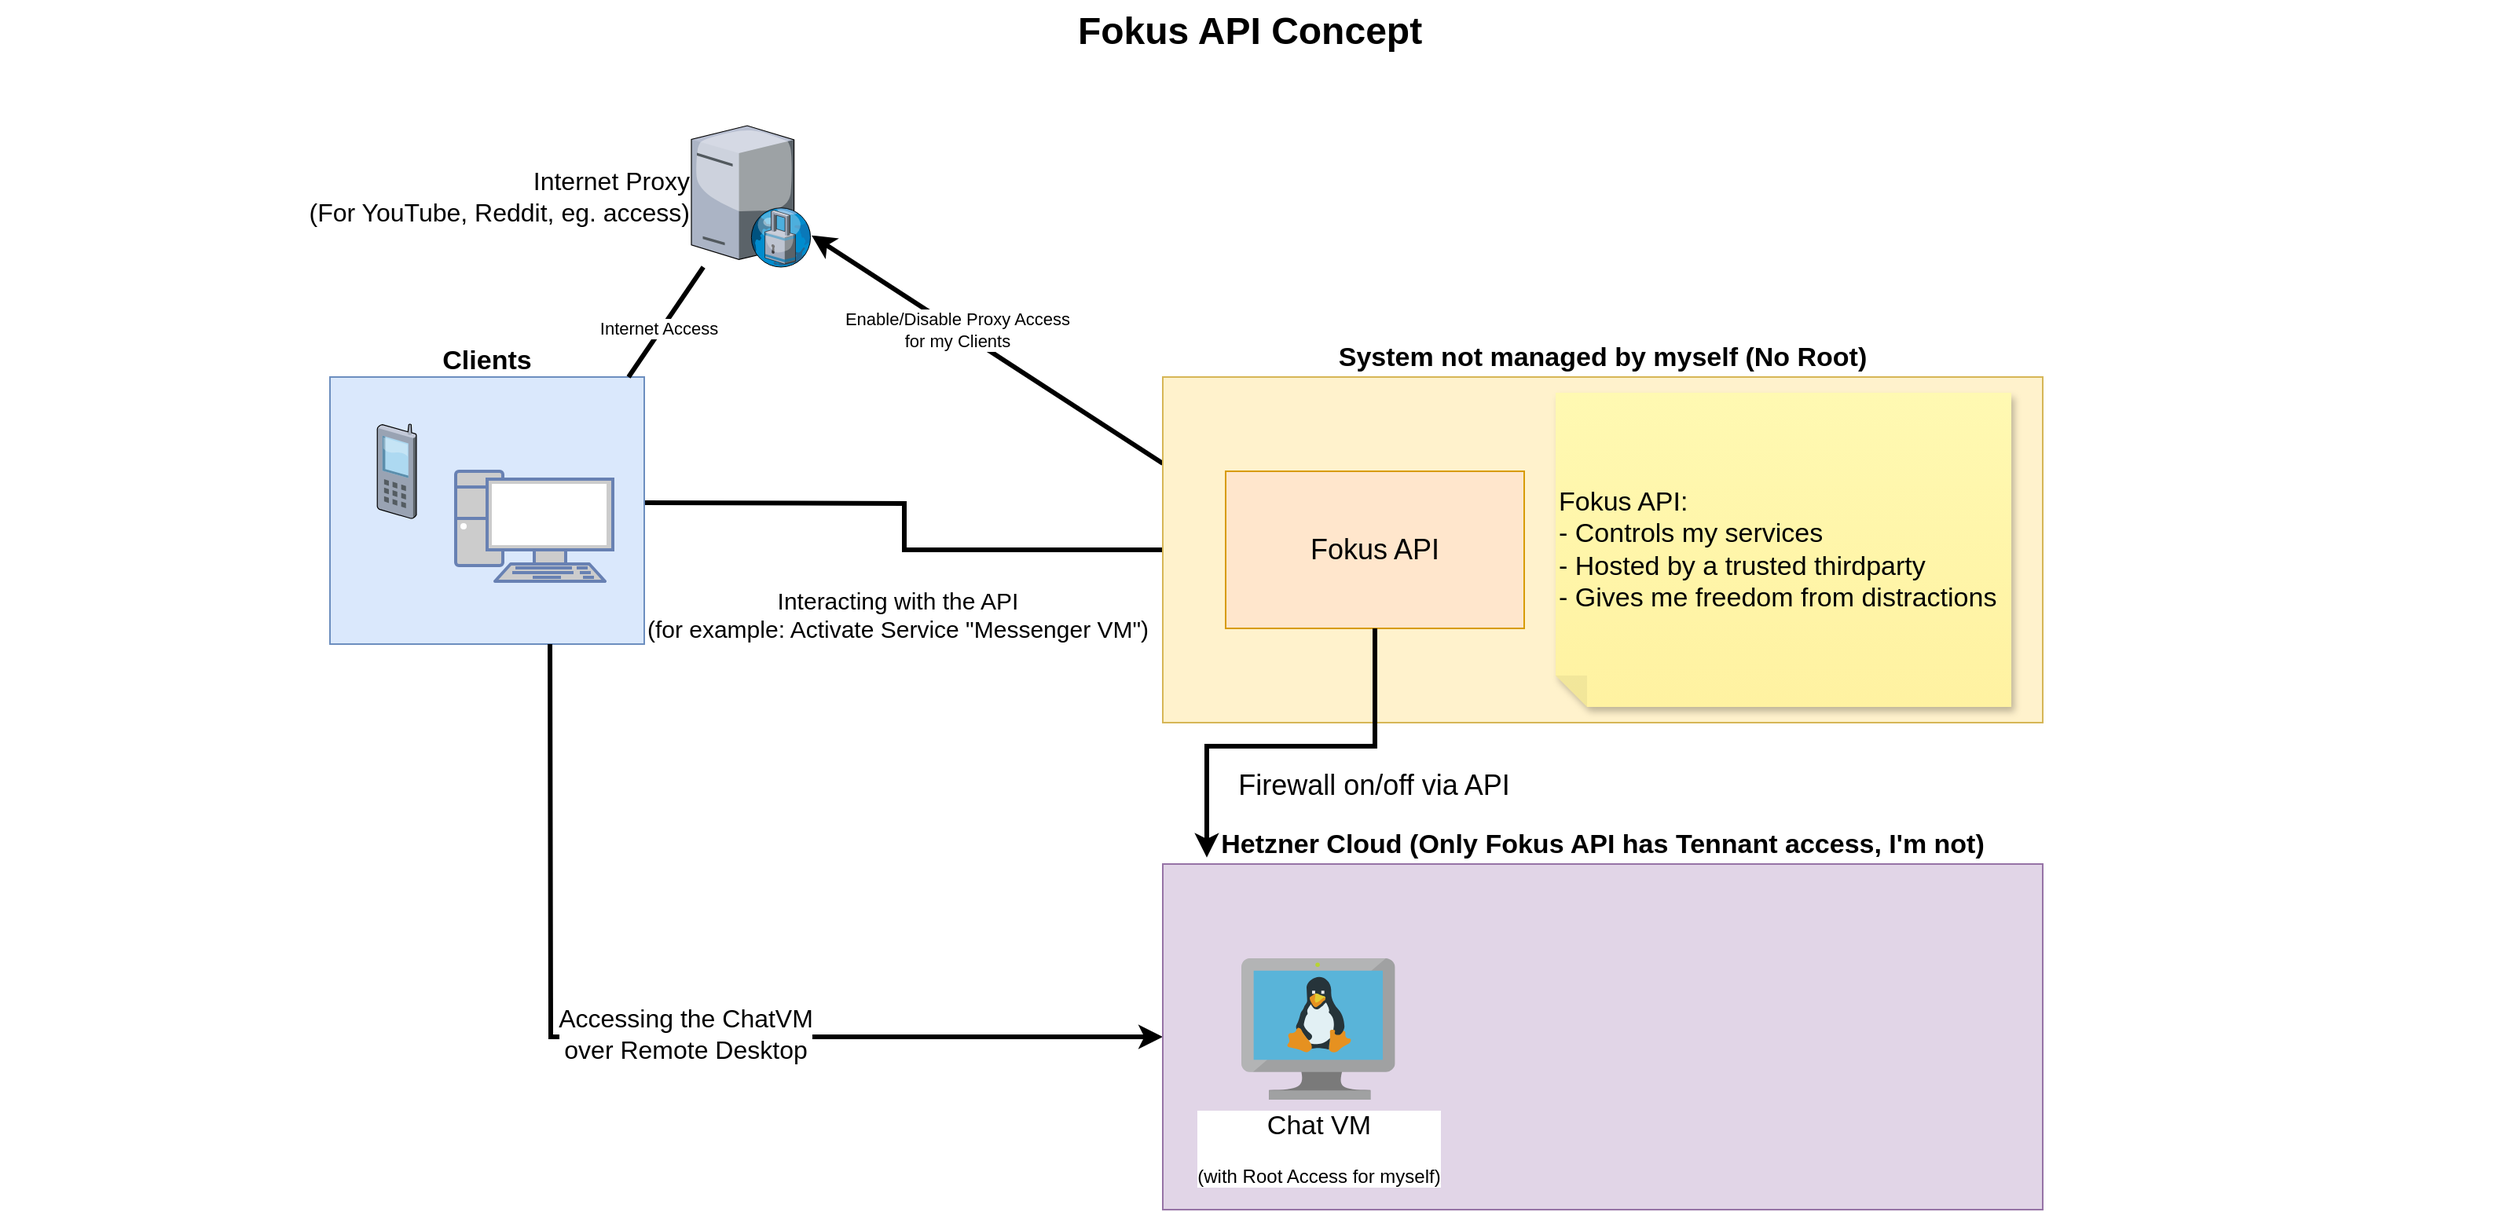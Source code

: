 <mxfile version="24.7.1" type="device">
  <diagram name="Page-1" id="74b105a0-9070-1c63-61bc-23e55f88626e">
    <mxGraphModel dx="1788" dy="978" grid="1" gridSize="10" guides="1" tooltips="1" connect="1" arrows="1" fold="1" page="1" pageScale="1.5" pageWidth="1169" pageHeight="826" background="none" math="0" shadow="0">
      <root>
        <mxCell id="0" style=";html=1;" />
        <mxCell id="1" style=";html=1;" parent="0" />
        <mxCell id="10b056a9c633e61c-30" value="Fokus API Concept" style="text;strokeColor=none;fillColor=none;html=1;fontSize=24;fontStyle=1;verticalAlign=middle;align=center;" parent="1" vertex="1">
          <mxGeometry x="80" y="40" width="1590" height="40" as="geometry" />
        </mxCell>
        <mxCell id="gggYuFdVf7hl8E08xoxF-8" style="edgeStyle=orthogonalEdgeStyle;rounded=0;orthogonalLoop=1;jettySize=auto;html=1;exitX=0;exitY=0.5;exitDx=0;exitDy=0;endArrow=none;endFill=0;strokeWidth=3;" edge="1" parent="1" source="gggYuFdVf7hl8E08xoxF-1">
          <mxGeometry relative="1" as="geometry">
            <mxPoint x="490" y="360" as="targetPoint" />
          </mxGeometry>
        </mxCell>
        <mxCell id="gggYuFdVf7hl8E08xoxF-9" value="&lt;div style=&quot;font-size: 15px;&quot;&gt;Interacting with the API&lt;/div&gt;&lt;div style=&quot;font-size: 15px;&quot;&gt;(for example: Activate Service &quot;Messenger VM&quot;)&lt;br style=&quot;font-size: 15px;&quot;&gt;&lt;/div&gt;" style="edgeLabel;html=1;align=center;verticalAlign=middle;resizable=0;points=[];fontSize=15;" vertex="1" connectable="0" parent="gggYuFdVf7hl8E08xoxF-8">
          <mxGeometry x="0.335" y="3" relative="1" as="geometry">
            <mxPoint x="41" y="67" as="offset" />
          </mxGeometry>
        </mxCell>
        <mxCell id="gggYuFdVf7hl8E08xoxF-19" style="rounded=0;orthogonalLoop=1;jettySize=auto;html=1;exitX=0;exitY=0.25;exitDx=0;exitDy=0;strokeWidth=3;" edge="1" parent="1" source="gggYuFdVf7hl8E08xoxF-1" target="gggYuFdVf7hl8E08xoxF-17">
          <mxGeometry relative="1" as="geometry" />
        </mxCell>
        <mxCell id="gggYuFdVf7hl8E08xoxF-20" value="&lt;div&gt;Enable/Disable Proxy Access&lt;/div&gt;&lt;div&gt;for my Clients&lt;br&gt;&lt;/div&gt;" style="edgeLabel;html=1;align=center;verticalAlign=middle;resizable=0;points=[];" vertex="1" connectable="0" parent="gggYuFdVf7hl8E08xoxF-19">
          <mxGeometry x="0.179" relative="1" as="geometry">
            <mxPoint as="offset" />
          </mxGeometry>
        </mxCell>
        <mxCell id="gggYuFdVf7hl8E08xoxF-1" value="System not managed by myself (No Root)" style="rounded=0;whiteSpace=wrap;html=1;labelPosition=center;verticalLabelPosition=top;align=center;verticalAlign=bottom;fontSize=17;fontStyle=1;fillColor=#fff2cc;strokeColor=#d6b656;" vertex="1" parent="1">
          <mxGeometry x="820" y="280" width="560" height="220" as="geometry" />
        </mxCell>
        <mxCell id="gggYuFdVf7hl8E08xoxF-2" value="&lt;font style=&quot;font-size: 18px;&quot;&gt;Fokus API&lt;br&gt;&lt;/font&gt;" style="rounded=0;whiteSpace=wrap;html=1;fillColor=#ffe6cc;strokeColor=#d79b00;" vertex="1" parent="1">
          <mxGeometry x="860" y="340" width="190" height="100" as="geometry" />
        </mxCell>
        <mxCell id="gggYuFdVf7hl8E08xoxF-7" value="Clients" style="group;fillColor=#dae8fc;strokeColor=#6c8ebf;labelPosition=center;verticalLabelPosition=top;align=center;verticalAlign=bottom;fontSize=17;fontStyle=1" vertex="1" connectable="0" parent="1">
          <mxGeometry x="290" y="280" width="200" height="170" as="geometry" />
        </mxCell>
        <mxCell id="gggYuFdVf7hl8E08xoxF-3" value="" style="fontColor=#0066CC;verticalAlign=top;verticalLabelPosition=bottom;labelPosition=center;align=center;html=1;outlineConnect=0;fillColor=#CCCCCC;strokeColor=#6881B3;gradientColor=none;gradientDirection=north;strokeWidth=2;shape=mxgraph.networks.pc;" vertex="1" parent="gggYuFdVf7hl8E08xoxF-7">
          <mxGeometry x="80" y="60" width="100" height="70" as="geometry" />
        </mxCell>
        <mxCell id="gggYuFdVf7hl8E08xoxF-5" value="" style="verticalLabelPosition=bottom;sketch=0;aspect=fixed;html=1;verticalAlign=top;strokeColor=none;align=center;outlineConnect=0;shape=mxgraph.citrix.cell_phone;" vertex="1" parent="gggYuFdVf7hl8E08xoxF-7">
          <mxGeometry x="30" y="30" width="25" height="60" as="geometry" />
        </mxCell>
        <mxCell id="gggYuFdVf7hl8E08xoxF-14" style="edgeStyle=orthogonalEdgeStyle;rounded=0;orthogonalLoop=1;jettySize=auto;html=1;exitX=0;exitY=0.5;exitDx=0;exitDy=0;endArrow=none;endFill=0;startArrow=classic;startFill=1;strokeWidth=3;" edge="1" parent="1" source="gggYuFdVf7hl8E08xoxF-10">
          <mxGeometry relative="1" as="geometry">
            <mxPoint x="430" y="450" as="targetPoint" />
          </mxGeometry>
        </mxCell>
        <mxCell id="gggYuFdVf7hl8E08xoxF-15" value="&lt;div style=&quot;font-size: 16px;&quot;&gt;&lt;font style=&quot;font-size: 16px;&quot;&gt;Accessing the ChatVM&lt;/font&gt;&lt;/div&gt;&lt;div style=&quot;font-size: 16px;&quot;&gt;&lt;font style=&quot;font-size: 16px;&quot;&gt;&lt;font style=&quot;font-size: 16px;&quot;&gt;over Remote Desktop&lt;/font&gt;&lt;font style=&quot;font-size: 16px;&quot;&gt;&lt;br&gt;&lt;/font&gt;&lt;/font&gt;&lt;/div&gt;" style="edgeLabel;html=1;align=center;verticalAlign=middle;resizable=0;points=[];" vertex="1" connectable="0" parent="gggYuFdVf7hl8E08xoxF-14">
          <mxGeometry x="-0.048" y="-2" relative="1" as="geometry">
            <mxPoint as="offset" />
          </mxGeometry>
        </mxCell>
        <mxCell id="gggYuFdVf7hl8E08xoxF-10" value="Hetzner Cloud (Only Fokus API has Tennant access, I&#39;m not)" style="rounded=0;whiteSpace=wrap;html=1;labelPosition=center;verticalLabelPosition=top;align=center;verticalAlign=bottom;fontSize=17;fontStyle=1;fillColor=#e1d5e7;strokeColor=#9673a6;" vertex="1" parent="1">
          <mxGeometry x="820" y="590" width="560" height="220" as="geometry" />
        </mxCell>
        <mxCell id="gggYuFdVf7hl8E08xoxF-11" value="&lt;div&gt;&lt;font style=&quot;font-size: 17px;&quot;&gt;Chat VM&lt;/font&gt;&lt;/div&gt;&lt;br&gt;(with Root Access for myself)" style="image;sketch=0;aspect=fixed;html=1;points=[];align=center;fontSize=12;image=img/lib/mscae/VM_Linux.svg;" vertex="1" parent="1">
          <mxGeometry x="870" y="650" width="97.83" height="90" as="geometry" />
        </mxCell>
        <mxCell id="gggYuFdVf7hl8E08xoxF-12" style="edgeStyle=orthogonalEdgeStyle;rounded=0;orthogonalLoop=1;jettySize=auto;html=1;exitX=0.5;exitY=1;exitDx=0;exitDy=0;entryX=0.05;entryY=-0.019;entryDx=0;entryDy=0;entryPerimeter=0;strokeWidth=3;" edge="1" parent="1" source="gggYuFdVf7hl8E08xoxF-2" target="gggYuFdVf7hl8E08xoxF-10">
          <mxGeometry relative="1" as="geometry" />
        </mxCell>
        <mxCell id="gggYuFdVf7hl8E08xoxF-13" value="Firewall on/off via API" style="edgeLabel;html=1;align=center;verticalAlign=middle;resizable=0;points=[];fontSize=18;" vertex="1" connectable="0" parent="gggYuFdVf7hl8E08xoxF-12">
          <mxGeometry x="0.161" y="1" relative="1" as="geometry">
            <mxPoint x="71" y="24" as="offset" />
          </mxGeometry>
        </mxCell>
        <mxCell id="gggYuFdVf7hl8E08xoxF-18" style="rounded=0;orthogonalLoop=1;jettySize=auto;html=1;endArrow=none;endFill=0;strokeWidth=3;" edge="1" parent="1" source="gggYuFdVf7hl8E08xoxF-17">
          <mxGeometry relative="1" as="geometry">
            <mxPoint x="480" y="280" as="targetPoint" />
          </mxGeometry>
        </mxCell>
        <mxCell id="gggYuFdVf7hl8E08xoxF-21" value="Internet Access" style="edgeLabel;html=1;align=center;verticalAlign=middle;resizable=0;points=[];" vertex="1" connectable="0" parent="gggYuFdVf7hl8E08xoxF-18">
          <mxGeometry x="0.134" y="-2" relative="1" as="geometry">
            <mxPoint as="offset" />
          </mxGeometry>
        </mxCell>
        <mxCell id="gggYuFdVf7hl8E08xoxF-17" value="&lt;div style=&quot;font-size: 16px;&quot;&gt;Internet Proxy&lt;/div&gt;&lt;div style=&quot;font-size: 16px;&quot;&gt;(For YouTube, Reddit, eg. access)&lt;br style=&quot;font-size: 16px;&quot;&gt;&lt;/div&gt;" style="verticalLabelPosition=middle;sketch=0;aspect=fixed;html=1;verticalAlign=middle;strokeColor=none;align=right;outlineConnect=0;shape=mxgraph.citrix.proxy_server;labelPosition=left;fontSize=16;" vertex="1" parent="1">
          <mxGeometry x="520" y="120" width="76.5" height="90" as="geometry" />
        </mxCell>
        <mxCell id="gggYuFdVf7hl8E08xoxF-24" value="&lt;div style=&quot;font-size: 17px;&quot;&gt;Fokus API:&lt;/div&gt;&lt;div style=&quot;font-size: 17px;&quot;&gt;- Controls my services&lt;/div&gt;&lt;div style=&quot;font-size: 17px;&quot;&gt;- Hosted by a trusted thirdparty&lt;/div&gt;&lt;div style=&quot;font-size: 17px;&quot;&gt;- Gives me freedom from distractions&lt;br style=&quot;font-size: 17px;&quot;&gt;&lt;/div&gt;" style="shape=note;whiteSpace=wrap;html=1;backgroundOutline=1;fontColor=#000000;darkOpacity=0.05;fillColor=#FFF9B2;strokeColor=none;fillStyle=solid;direction=west;gradientDirection=north;gradientColor=#FFF2A1;shadow=1;size=20;pointerEvents=1;fontSize=17;labelPosition=center;verticalLabelPosition=middle;align=left;verticalAlign=middle;" vertex="1" parent="1">
          <mxGeometry x="1070" y="290" width="290" height="200" as="geometry" />
        </mxCell>
      </root>
    </mxGraphModel>
  </diagram>
</mxfile>
